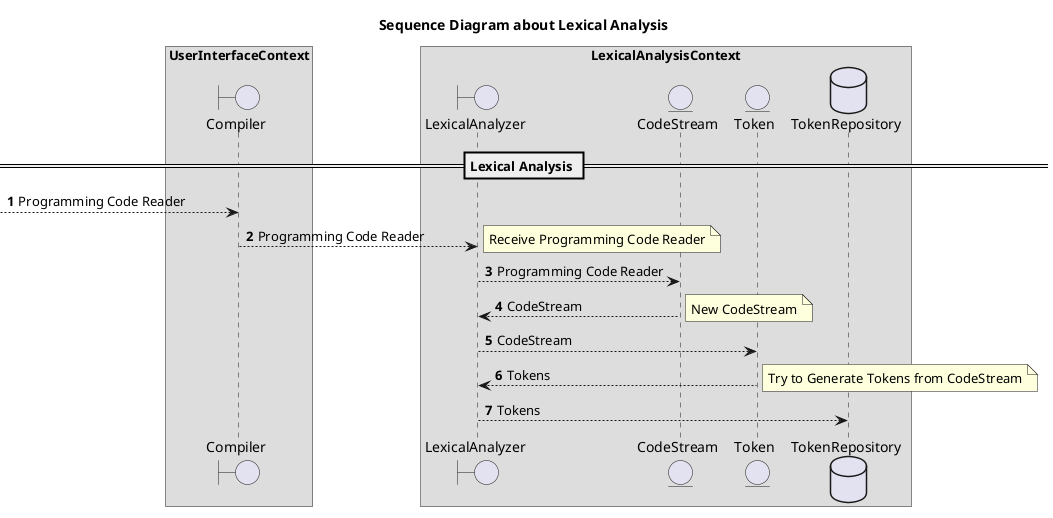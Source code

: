 @startuml
title Sequence Diagram about Lexical Analysis
autonumber

boundary Compiler

boundary LexicalAnalyzer
entity Token
entity CodeStream
database TokenRepository

box UserInterfaceContext
    participant Compiler
end box

box LexicalAnalysisContext
    participant LexicalAnalyzer
    participant CodeStream
    participant Token
    participant TokenRepository
end box

== Lexical Analysis ==
--> Compiler: Programming Code Reader
Compiler --> LexicalAnalyzer: Programming Code Reader
note right: Receive Programming Code Reader
LexicalAnalyzer --> CodeStream: Programming Code Reader
LexicalAnalyzer <-- CodeStream: CodeStream
note right: New CodeStream
LexicalAnalyzer --> Token: CodeStream
LexicalAnalyzer <-- Token: Tokens
note right: Try to Generate Tokens from CodeStream
LexicalAnalyzer --> TokenRepository: Tokens

@enduml